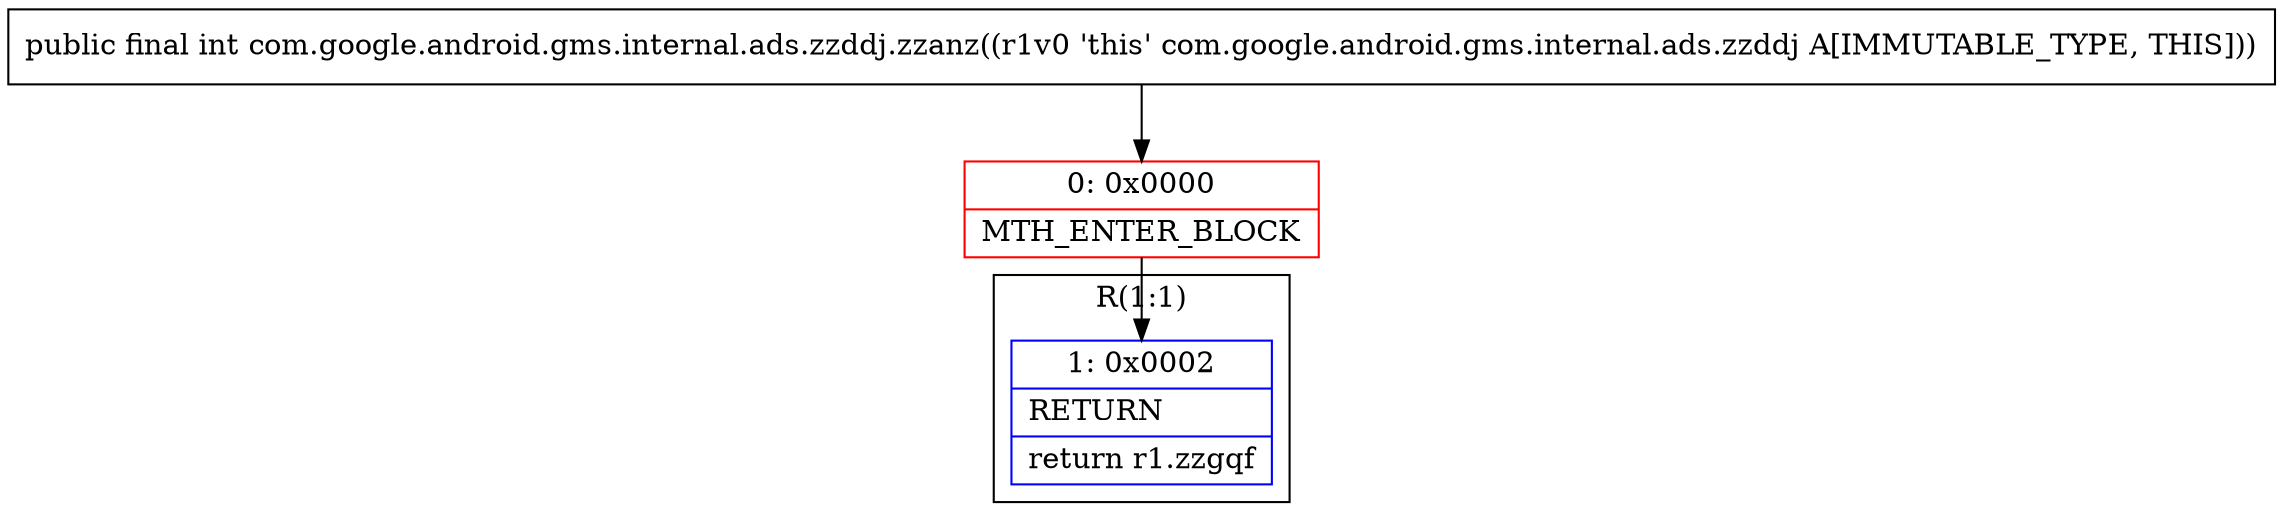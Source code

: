digraph "CFG forcom.google.android.gms.internal.ads.zzddj.zzanz()I" {
subgraph cluster_Region_1454899148 {
label = "R(1:1)";
node [shape=record,color=blue];
Node_1 [shape=record,label="{1\:\ 0x0002|RETURN\l|return r1.zzgqf\l}"];
}
Node_0 [shape=record,color=red,label="{0\:\ 0x0000|MTH_ENTER_BLOCK\l}"];
MethodNode[shape=record,label="{public final int com.google.android.gms.internal.ads.zzddj.zzanz((r1v0 'this' com.google.android.gms.internal.ads.zzddj A[IMMUTABLE_TYPE, THIS])) }"];
MethodNode -> Node_0;
Node_0 -> Node_1;
}

